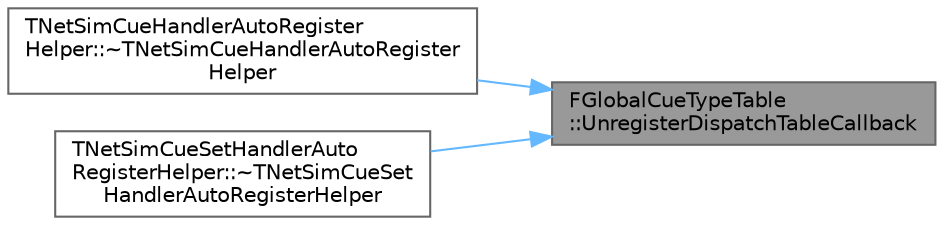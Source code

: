 digraph "FGlobalCueTypeTable::UnregisterDispatchTableCallback"
{
 // INTERACTIVE_SVG=YES
 // LATEX_PDF_SIZE
  bgcolor="transparent";
  edge [fontname=Helvetica,fontsize=10,labelfontname=Helvetica,labelfontsize=10];
  node [fontname=Helvetica,fontsize=10,shape=box,height=0.2,width=0.4];
  rankdir="RL";
  Node1 [id="Node000001",label="FGlobalCueTypeTable\l::UnregisterDispatchTableCallback",height=0.2,width=0.4,color="gray40", fillcolor="grey60", style="filled", fontcolor="black",tooltip=" "];
  Node1 -> Node2 [id="edge1_Node000001_Node000002",dir="back",color="steelblue1",style="solid",tooltip=" "];
  Node2 [id="Node000002",label="TNetSimCueHandlerAutoRegister\lHelper::~TNetSimCueHandlerAutoRegister\lHelper",height=0.2,width=0.4,color="grey40", fillcolor="white", style="filled",URL="$d3/d61/structTNetSimCueHandlerAutoRegisterHelper.html#a7ac266e4a9b93e53da3f09d587b8a1e3",tooltip=" "];
  Node1 -> Node3 [id="edge2_Node000001_Node000003",dir="back",color="steelblue1",style="solid",tooltip=" "];
  Node3 [id="Node000003",label="TNetSimCueSetHandlerAuto\lRegisterHelper::~TNetSimCueSet\lHandlerAutoRegisterHelper",height=0.2,width=0.4,color="grey40", fillcolor="white", style="filled",URL="$db/dd4/structTNetSimCueSetHandlerAutoRegisterHelper.html#a0ba8163484f6bbc793f1f205997a4719",tooltip=" "];
}
